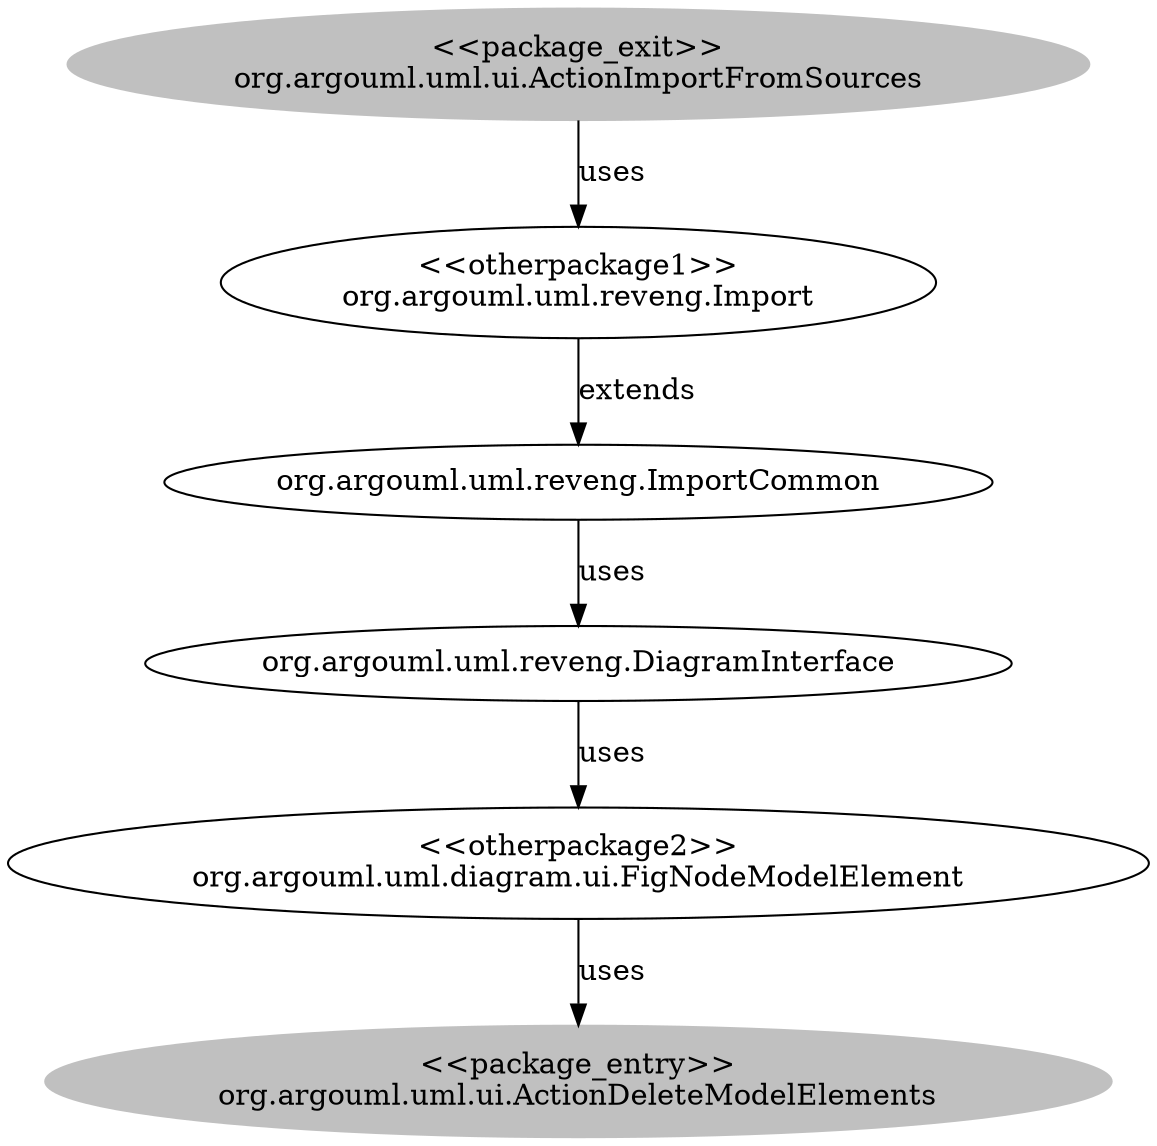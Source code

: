 digraph cd {
	org_argouml_uml_ui_ActionImportFromSources [label="<<package_exit>>
org.argouml.uml.ui.ActionImportFromSources",style=filled,color="grey"];
	org_argouml_uml_ui_ActionDeleteModelElements [label="<<package_entry>>
org.argouml.uml.ui.ActionDeleteModelElements",style=filled,color="grey"];
	org_argouml_uml_reveng_Import [label="<<otherpackage1>>
org.argouml.uml.reveng.Import"];
	org_argouml_uml_diagram_ui_FigNodeModelElement [label="<<otherpackage2>>
org.argouml.uml.diagram.ui.FigNodeModelElement"];
	org_argouml_uml_reveng_ImportCommon [label="org.argouml.uml.reveng.ImportCommon"];
	org_argouml_uml_reveng_DiagramInterface [label="org.argouml.uml.reveng.DiagramInterface"];
	org_argouml_uml_ui_ActionImportFromSources -> org_argouml_uml_reveng_Import [label=uses];
	org_argouml_uml_diagram_ui_FigNodeModelElement -> org_argouml_uml_ui_ActionDeleteModelElements [label=uses];
	org_argouml_uml_reveng_Import -> org_argouml_uml_reveng_ImportCommon [label=extends];
	org_argouml_uml_reveng_ImportCommon -> org_argouml_uml_reveng_DiagramInterface [label=uses];
	org_argouml_uml_reveng_DiagramInterface -> org_argouml_uml_diagram_ui_FigNodeModelElement [label=uses];
}
